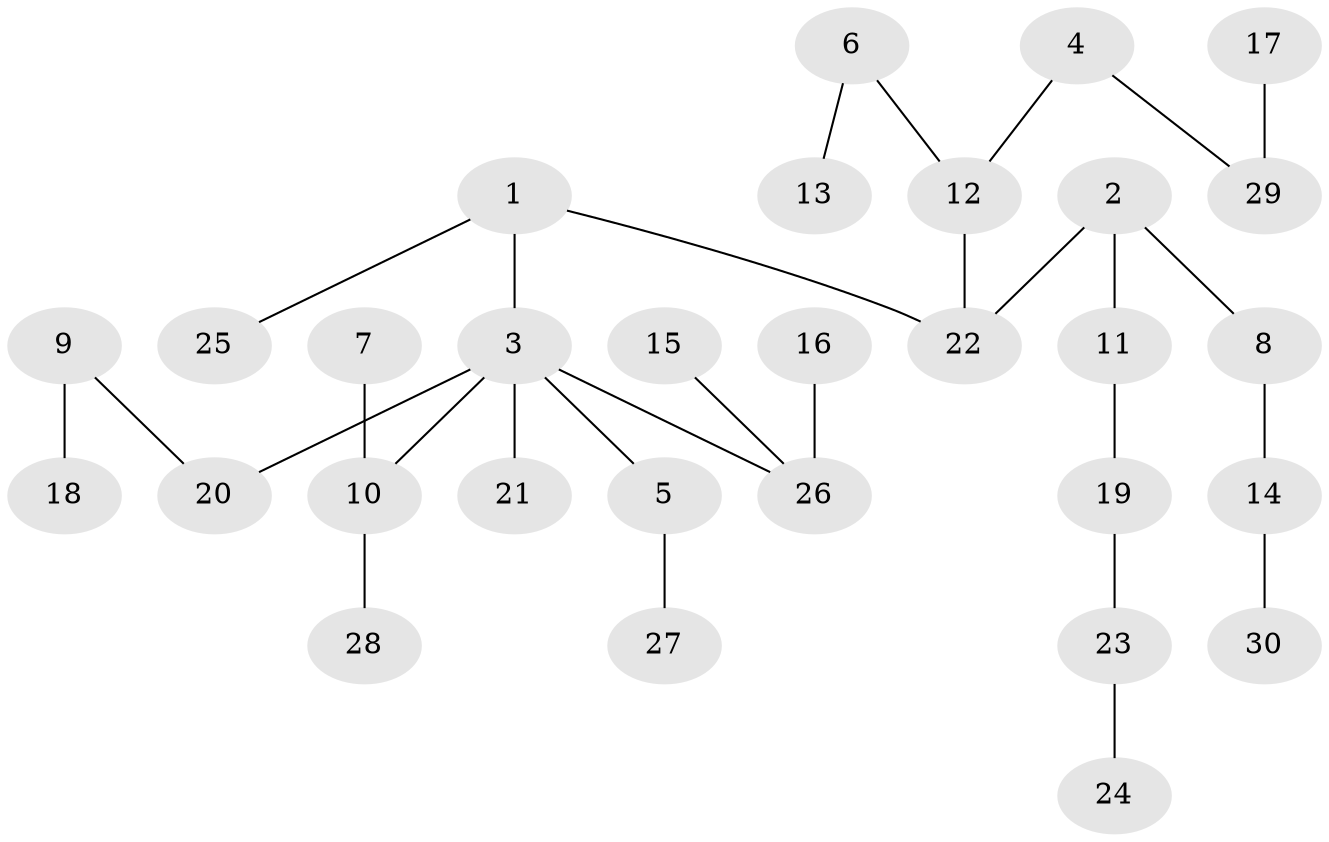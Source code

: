 // original degree distribution, {4: 0.08333333333333333, 2: 0.18333333333333332, 3: 0.2, 5: 0.03333333333333333, 1: 0.5}
// Generated by graph-tools (version 1.1) at 2025/37/03/04/25 23:37:20]
// undirected, 30 vertices, 29 edges
graph export_dot {
  node [color=gray90,style=filled];
  1;
  2;
  3;
  4;
  5;
  6;
  7;
  8;
  9;
  10;
  11;
  12;
  13;
  14;
  15;
  16;
  17;
  18;
  19;
  20;
  21;
  22;
  23;
  24;
  25;
  26;
  27;
  28;
  29;
  30;
  1 -- 3 [weight=1.0];
  1 -- 22 [weight=1.0];
  1 -- 25 [weight=1.0];
  2 -- 8 [weight=1.0];
  2 -- 11 [weight=1.0];
  2 -- 22 [weight=1.0];
  3 -- 5 [weight=1.0];
  3 -- 10 [weight=1.0];
  3 -- 20 [weight=1.0];
  3 -- 21 [weight=1.0];
  3 -- 26 [weight=1.0];
  4 -- 12 [weight=1.0];
  4 -- 29 [weight=1.0];
  5 -- 27 [weight=1.0];
  6 -- 12 [weight=1.0];
  6 -- 13 [weight=1.0];
  7 -- 10 [weight=1.0];
  8 -- 14 [weight=1.0];
  9 -- 18 [weight=1.0];
  9 -- 20 [weight=1.0];
  10 -- 28 [weight=1.0];
  11 -- 19 [weight=1.0];
  12 -- 22 [weight=1.0];
  14 -- 30 [weight=1.0];
  15 -- 26 [weight=1.0];
  16 -- 26 [weight=1.0];
  17 -- 29 [weight=1.0];
  19 -- 23 [weight=1.0];
  23 -- 24 [weight=1.0];
}
